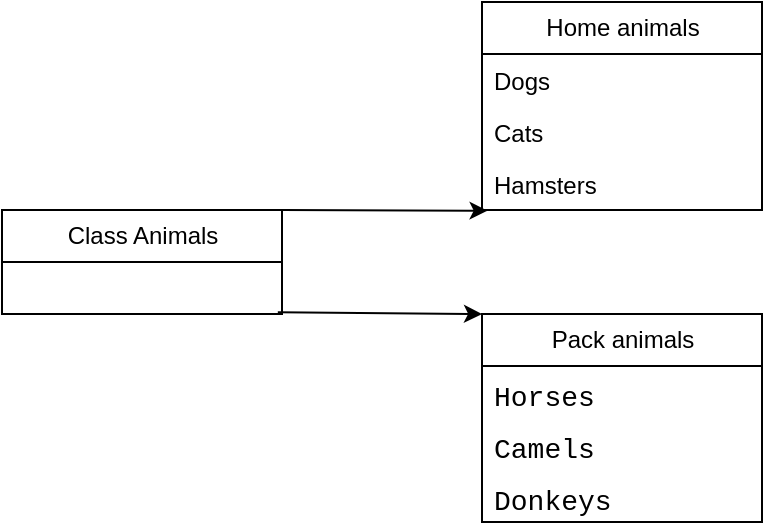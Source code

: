 <mxfile version="24.8.3">
  <diagram name="Страница — 1" id="yV7kHZUCTd8i9eUtE25x">
    <mxGraphModel dx="1188" dy="653" grid="1" gridSize="10" guides="1" tooltips="1" connect="1" arrows="1" fold="1" page="1" pageScale="1" pageWidth="827" pageHeight="1169" math="0" shadow="0">
      <root>
        <mxCell id="0" />
        <mxCell id="1" parent="0" />
        <mxCell id="QGzH9clachBuXUPUivIa-1" value="Class Animals" style="swimlane;fontStyle=0;childLayout=stackLayout;horizontal=1;startSize=26;fillColor=none;horizontalStack=0;resizeParent=1;resizeParentMax=0;resizeLast=0;collapsible=1;marginBottom=0;html=1;" vertex="1" parent="1">
          <mxGeometry y="250" width="140" height="52" as="geometry" />
        </mxCell>
        <mxCell id="QGzH9clachBuXUPUivIa-4" value="&lt;div&gt;&lt;br&gt;&lt;/div&gt;&lt;div&gt;&lt;br&gt;&lt;/div&gt;" style="text;strokeColor=none;fillColor=none;align=left;verticalAlign=top;spacingLeft=4;spacingRight=4;overflow=hidden;rotatable=0;points=[[0,0.5],[1,0.5]];portConstraint=eastwest;whiteSpace=wrap;html=1;" vertex="1" parent="QGzH9clachBuXUPUivIa-1">
          <mxGeometry y="26" width="140" height="26" as="geometry" />
        </mxCell>
        <mxCell id="QGzH9clachBuXUPUivIa-5" value="Home animals" style="swimlane;fontStyle=0;childLayout=stackLayout;horizontal=1;startSize=26;fillColor=none;horizontalStack=0;resizeParent=1;resizeParentMax=0;resizeLast=0;collapsible=1;marginBottom=0;html=1;" vertex="1" parent="1">
          <mxGeometry x="240" y="146" width="140" height="104" as="geometry" />
        </mxCell>
        <mxCell id="QGzH9clachBuXUPUivIa-6" value="Dogs" style="text;strokeColor=none;fillColor=none;align=left;verticalAlign=top;spacingLeft=4;spacingRight=4;overflow=hidden;rotatable=0;points=[[0,0.5],[1,0.5]];portConstraint=eastwest;whiteSpace=wrap;html=1;" vertex="1" parent="QGzH9clachBuXUPUivIa-5">
          <mxGeometry y="26" width="140" height="26" as="geometry" />
        </mxCell>
        <mxCell id="QGzH9clachBuXUPUivIa-7" value="Cats" style="text;strokeColor=none;fillColor=none;align=left;verticalAlign=top;spacingLeft=4;spacingRight=4;overflow=hidden;rotatable=0;points=[[0,0.5],[1,0.5]];portConstraint=eastwest;whiteSpace=wrap;html=1;" vertex="1" parent="QGzH9clachBuXUPUivIa-5">
          <mxGeometry y="52" width="140" height="26" as="geometry" />
        </mxCell>
        <mxCell id="QGzH9clachBuXUPUivIa-8" value="Hamsters&lt;div&gt;&lt;br&gt;&lt;/div&gt;" style="text;strokeColor=none;fillColor=none;align=left;verticalAlign=top;spacingLeft=4;spacingRight=4;overflow=hidden;rotatable=0;points=[[0,0.5],[1,0.5]];portConstraint=eastwest;whiteSpace=wrap;html=1;" vertex="1" parent="QGzH9clachBuXUPUivIa-5">
          <mxGeometry y="78" width="140" height="26" as="geometry" />
        </mxCell>
        <mxCell id="QGzH9clachBuXUPUivIa-9" value="Pack animals" style="swimlane;fontStyle=0;childLayout=stackLayout;horizontal=1;startSize=26;fillColor=none;horizontalStack=0;resizeParent=1;resizeParentMax=0;resizeLast=0;collapsible=1;marginBottom=0;html=1;" vertex="1" parent="1">
          <mxGeometry x="240" y="302" width="140" height="104" as="geometry" />
        </mxCell>
        <mxCell id="QGzH9clachBuXUPUivIa-10" value="&lt;div style=&quot;font-family: Consolas, &amp;quot;Courier New&amp;quot;, monospace; font-size: 14px; line-height: 19px; white-space: pre;&quot;&gt;Horses&lt;/div&gt;" style="text;strokeColor=none;fillColor=none;align=left;verticalAlign=top;spacingLeft=4;spacingRight=4;overflow=hidden;rotatable=0;points=[[0,0.5],[1,0.5]];portConstraint=eastwest;whiteSpace=wrap;html=1;" vertex="1" parent="QGzH9clachBuXUPUivIa-9">
          <mxGeometry y="26" width="140" height="26" as="geometry" />
        </mxCell>
        <mxCell id="QGzH9clachBuXUPUivIa-11" value="&lt;div style=&quot;font-family: Consolas, &amp;quot;Courier New&amp;quot;, monospace; font-size: 14px; line-height: 19px; white-space: pre;&quot;&gt;Camels&lt;/div&gt;" style="text;strokeColor=none;fillColor=none;align=left;verticalAlign=top;spacingLeft=4;spacingRight=4;overflow=hidden;rotatable=0;points=[[0,0.5],[1,0.5]];portConstraint=eastwest;whiteSpace=wrap;html=1;" vertex="1" parent="QGzH9clachBuXUPUivIa-9">
          <mxGeometry y="52" width="140" height="26" as="geometry" />
        </mxCell>
        <mxCell id="QGzH9clachBuXUPUivIa-12" value="&lt;div style=&quot;font-family: Consolas, &amp;quot;Courier New&amp;quot;, monospace; font-size: 14px; line-height: 19px; white-space: pre;&quot;&gt;Donkeys&lt;/div&gt;" style="text;strokeColor=none;fillColor=none;align=left;verticalAlign=top;spacingLeft=4;spacingRight=4;overflow=hidden;rotatable=0;points=[[0,0.5],[1,0.5]];portConstraint=eastwest;whiteSpace=wrap;html=1;" vertex="1" parent="QGzH9clachBuXUPUivIa-9">
          <mxGeometry y="78" width="140" height="26" as="geometry" />
        </mxCell>
        <mxCell id="QGzH9clachBuXUPUivIa-13" value="" style="endArrow=classic;html=1;rounded=0;exitX=1;exitY=0;exitDx=0;exitDy=0;entryX=0.02;entryY=1.013;entryDx=0;entryDy=0;entryPerimeter=0;" edge="1" parent="1" source="QGzH9clachBuXUPUivIa-1" target="QGzH9clachBuXUPUivIa-8">
          <mxGeometry width="50" height="50" relative="1" as="geometry">
            <mxPoint x="390" y="410" as="sourcePoint" />
            <mxPoint x="239" y="165" as="targetPoint" />
            <Array as="points" />
          </mxGeometry>
        </mxCell>
        <mxCell id="QGzH9clachBuXUPUivIa-14" value="" style="endArrow=classic;html=1;rounded=0;exitX=0.985;exitY=0.968;exitDx=0;exitDy=0;exitPerimeter=0;entryX=0;entryY=0;entryDx=0;entryDy=0;" edge="1" parent="1" source="QGzH9clachBuXUPUivIa-4" target="QGzH9clachBuXUPUivIa-9">
          <mxGeometry width="50" height="50" relative="1" as="geometry">
            <mxPoint x="640" y="300" as="sourcePoint" />
            <mxPoint x="440" y="360" as="targetPoint" />
          </mxGeometry>
        </mxCell>
      </root>
    </mxGraphModel>
  </diagram>
</mxfile>

